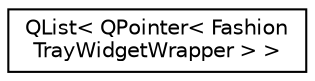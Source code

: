 digraph "类继承关系图"
{
  edge [fontname="Helvetica",fontsize="10",labelfontname="Helvetica",labelfontsize="10"];
  node [fontname="Helvetica",fontsize="10",shape=record];
  rankdir="LR";
  Node0 [label="QList\< QPointer\< Fashion\lTrayWidgetWrapper \> \>",height=0.2,width=0.4,color="black", fillcolor="white", style="filled",URL="$class_q_list.html"];
}
